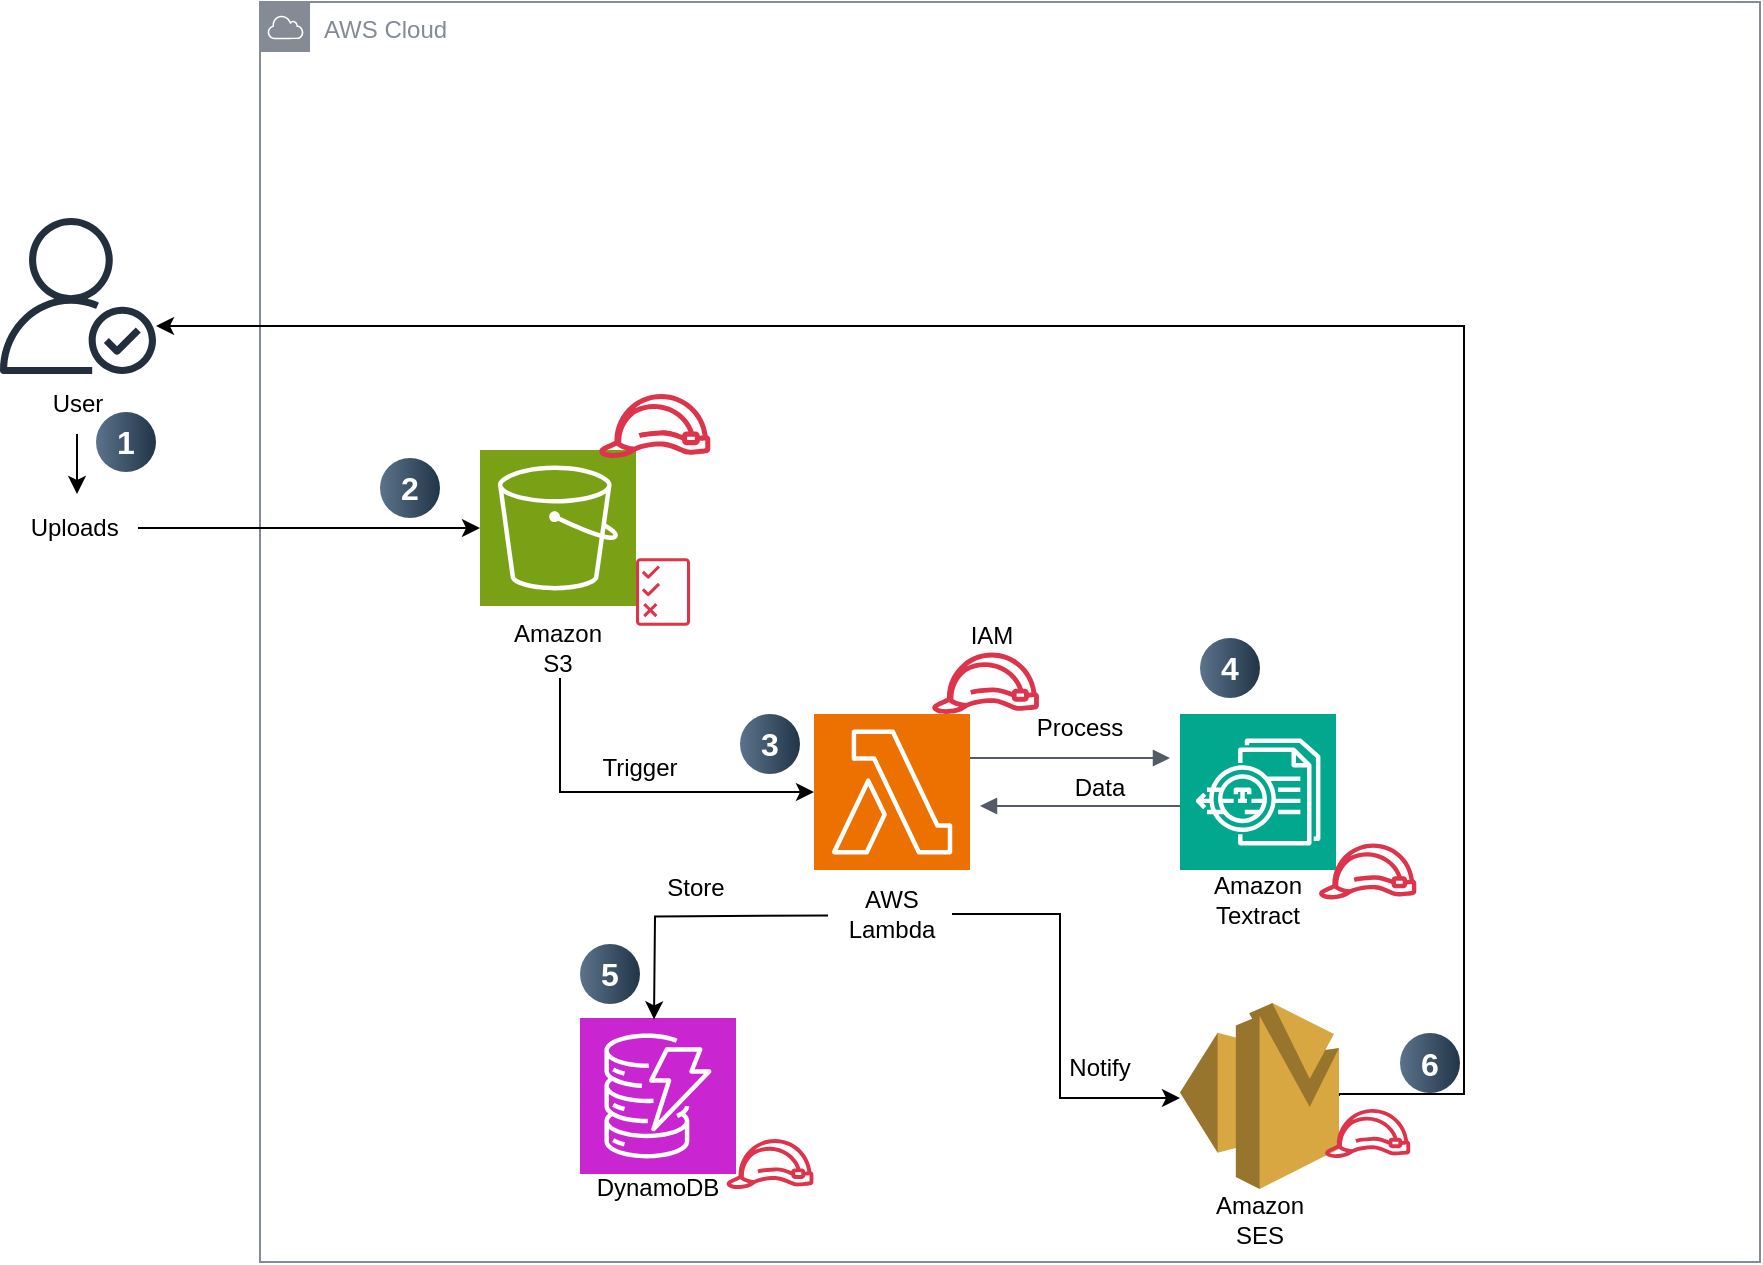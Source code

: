 <mxfile version="28.0.9">
  <diagram name="Page-1" id="x7I0w-ZZJ4LnccFRB52F">
    <mxGraphModel dx="2284" dy="611" grid="1" gridSize="10" guides="1" tooltips="1" connect="1" arrows="1" fold="1" page="1" pageScale="1" pageWidth="850" pageHeight="1100" math="0" shadow="0">
      <root>
        <mxCell id="0" />
        <mxCell id="1" parent="0" />
        <mxCell id="hhvihaq0zmXsQetp40y2-1" value="AWS Cloud" style="sketch=0;outlineConnect=0;gradientColor=none;html=1;whiteSpace=wrap;fontSize=12;fontStyle=0;shape=mxgraph.aws4.group;grIcon=mxgraph.aws4.group_aws_cloud;strokeColor=#858B94;fillColor=none;verticalAlign=top;align=left;spacingLeft=30;fontColor=#858B94;dashed=0;" parent="1" vertex="1">
          <mxGeometry x="70" y="32" width="750" height="630" as="geometry" />
        </mxCell>
        <mxCell id="hhvihaq0zmXsQetp40y2-4" value="" style="sketch=0;outlineConnect=0;fontColor=#232F3E;gradientColor=none;fillColor=#232F3D;strokeColor=none;dashed=0;verticalLabelPosition=bottom;verticalAlign=top;align=center;html=1;fontSize=12;fontStyle=0;aspect=fixed;pointerEvents=1;shape=mxgraph.aws4.authenticated_user;" parent="1" vertex="1">
          <mxGeometry x="-60" y="140" width="78" height="78" as="geometry" />
        </mxCell>
        <mxCell id="hhvihaq0zmXsQetp40y2-5" value="" style="sketch=0;points=[[0,0,0],[0.25,0,0],[0.5,0,0],[0.75,0,0],[1,0,0],[0,1,0],[0.25,1,0],[0.5,1,0],[0.75,1,0],[1,1,0],[0,0.25,0],[0,0.5,0],[0,0.75,0],[1,0.25,0],[1,0.5,0],[1,0.75,0]];outlineConnect=0;fontColor=#232F3E;fillColor=#7AA116;strokeColor=#ffffff;dashed=0;verticalLabelPosition=bottom;verticalAlign=top;align=center;html=1;fontSize=12;fontStyle=0;aspect=fixed;shape=mxgraph.aws4.resourceIcon;resIcon=mxgraph.aws4.s3;" parent="1" vertex="1">
          <mxGeometry x="180" y="256" width="78" height="78" as="geometry" />
        </mxCell>
        <mxCell id="hhvihaq0zmXsQetp40y2-6" value="" style="sketch=0;points=[[0,0,0],[0.25,0,0],[0.5,0,0],[0.75,0,0],[1,0,0],[0,1,0],[0.25,1,0],[0.5,1,0],[0.75,1,0],[1,1,0],[0,0.25,0],[0,0.5,0],[0,0.75,0],[1,0.25,0],[1,0.5,0],[1,0.75,0]];outlineConnect=0;fontColor=#232F3E;fillColor=#01A88D;strokeColor=#ffffff;dashed=0;verticalLabelPosition=bottom;verticalAlign=top;align=center;html=1;fontSize=12;fontStyle=0;aspect=fixed;shape=mxgraph.aws4.resourceIcon;resIcon=mxgraph.aws4.textract;" parent="1" vertex="1">
          <mxGeometry x="530" y="388" width="78" height="78" as="geometry" />
        </mxCell>
        <mxCell id="hhvihaq0zmXsQetp40y2-7" value="" style="sketch=0;points=[[0,0,0],[0.25,0,0],[0.5,0,0],[0.75,0,0],[1,0,0],[0,1,0],[0.25,1,0],[0.5,1,0],[0.75,1,0],[1,1,0],[0,0.25,0],[0,0.5,0],[0,0.75,0],[1,0.25,0],[1,0.5,0],[1,0.75,0]];outlineConnect=0;fontColor=#232F3E;fillColor=#C925D1;strokeColor=#ffffff;dashed=0;verticalLabelPosition=bottom;verticalAlign=top;align=center;html=1;fontSize=12;fontStyle=0;aspect=fixed;shape=mxgraph.aws4.resourceIcon;resIcon=mxgraph.aws4.dynamodb;" parent="1" vertex="1">
          <mxGeometry x="230" y="540" width="78" height="78" as="geometry" />
        </mxCell>
        <mxCell id="hhvihaq0zmXsQetp40y2-34" style="edgeStyle=orthogonalEdgeStyle;rounded=0;orthogonalLoop=1;jettySize=auto;html=1;exitX=1;exitY=0.5;exitDx=0;exitDy=0;exitPerimeter=0;" parent="1" source="hhvihaq0zmXsQetp40y2-8" target="hhvihaq0zmXsQetp40y2-4" edge="1">
          <mxGeometry relative="1" as="geometry">
            <mxPoint x="70" y="193.5" as="targetPoint" />
            <mxPoint x="661.5" y="577.5" as="sourcePoint" />
            <Array as="points">
              <mxPoint x="610" y="578" />
              <mxPoint x="672" y="578" />
              <mxPoint x="672" y="194" />
            </Array>
          </mxGeometry>
        </mxCell>
        <mxCell id="hhvihaq0zmXsQetp40y2-8" value="" style="outlineConnect=0;dashed=0;verticalLabelPosition=bottom;verticalAlign=top;align=center;html=1;shape=mxgraph.aws3.ses;fillColor=#D9A741;gradientColor=none;" parent="1" vertex="1">
          <mxGeometry x="530" y="532.5" width="79.5" height="93" as="geometry" />
        </mxCell>
        <mxCell id="hhvihaq0zmXsQetp40y2-9" value="" style="sketch=0;points=[[0,0,0],[0.25,0,0],[0.5,0,0],[0.75,0,0],[1,0,0],[0,1,0],[0.25,1,0],[0.5,1,0],[0.75,1,0],[1,1,0],[0,0.25,0],[0,0.5,0],[0,0.75,0],[1,0.25,0],[1,0.5,0],[1,0.75,0]];outlineConnect=0;fontColor=#232F3E;fillColor=#ED7100;strokeColor=#ffffff;dashed=0;verticalLabelPosition=bottom;verticalAlign=top;align=center;html=1;fontSize=12;fontStyle=0;aspect=fixed;shape=mxgraph.aws4.resourceIcon;resIcon=mxgraph.aws4.lambda;" parent="1" vertex="1">
          <mxGeometry x="347" y="388" width="78" height="78" as="geometry" />
        </mxCell>
        <mxCell id="hhvihaq0zmXsQetp40y2-17" style="edgeStyle=orthogonalEdgeStyle;rounded=0;orthogonalLoop=1;jettySize=auto;html=1;" parent="1" edge="1">
          <mxGeometry relative="1" as="geometry">
            <mxPoint x="-21.5" y="278" as="targetPoint" />
            <mxPoint x="-21.5" y="248" as="sourcePoint" />
            <Array as="points">
              <mxPoint x="-21" y="252" />
              <mxPoint x="-21" y="252" />
            </Array>
          </mxGeometry>
        </mxCell>
        <mxCell id="hhvihaq0zmXsQetp40y2-10" value="User" style="text;html=1;align=center;verticalAlign=middle;whiteSpace=wrap;rounded=0;" parent="1" vertex="1">
          <mxGeometry x="-51" y="218" width="60" height="30" as="geometry" />
        </mxCell>
        <mxCell id="hhvihaq0zmXsQetp40y2-20" style="edgeStyle=orthogonalEdgeStyle;rounded=0;orthogonalLoop=1;jettySize=auto;html=1;" parent="1" source="hhvihaq0zmXsQetp40y2-12" target="hhvihaq0zmXsQetp40y2-5" edge="1">
          <mxGeometry relative="1" as="geometry" />
        </mxCell>
        <mxCell id="hhvihaq0zmXsQetp40y2-12" value="Uploads&amp;nbsp;" style="text;html=1;align=center;verticalAlign=middle;whiteSpace=wrap;rounded=0;" parent="1" vertex="1">
          <mxGeometry x="-51" y="280" width="60" height="30" as="geometry" />
        </mxCell>
        <mxCell id="hhvihaq0zmXsQetp40y2-22" style="edgeStyle=orthogonalEdgeStyle;rounded=0;orthogonalLoop=1;jettySize=auto;html=1;" parent="1" source="hhvihaq0zmXsQetp40y2-32" target="hhvihaq0zmXsQetp40y2-9" edge="1">
          <mxGeometry relative="1" as="geometry">
            <Array as="points">
              <mxPoint x="220" y="427" />
            </Array>
          </mxGeometry>
        </mxCell>
        <mxCell id="hhvihaq0zmXsQetp40y2-27" value="" style="edgeStyle=orthogonalEdgeStyle;html=1;endArrow=block;elbow=vertical;startArrow=none;endFill=1;strokeColor=#545B64;rounded=0;" parent="1" edge="1">
          <mxGeometry width="100" relative="1" as="geometry">
            <mxPoint x="425" y="410" as="sourcePoint" />
            <mxPoint x="525" y="410" as="targetPoint" />
            <Array as="points">
              <mxPoint x="475" y="410" />
              <mxPoint x="475" y="410" />
            </Array>
          </mxGeometry>
        </mxCell>
        <mxCell id="hhvihaq0zmXsQetp40y2-28" value="" style="edgeStyle=orthogonalEdgeStyle;html=1;endArrow=none;elbow=vertical;startArrow=block;startFill=1;strokeColor=#545B64;rounded=0;" parent="1" edge="1">
          <mxGeometry width="100" relative="1" as="geometry">
            <mxPoint x="430" y="434" as="sourcePoint" />
            <mxPoint x="530" y="434" as="targetPoint" />
            <Array as="points">
              <mxPoint x="480" y="434" />
              <mxPoint x="480" y="434" />
            </Array>
          </mxGeometry>
        </mxCell>
        <mxCell id="hhvihaq0zmXsQetp40y2-29" value="Data" style="text;html=1;align=center;verticalAlign=middle;whiteSpace=wrap;rounded=0;" parent="1" vertex="1">
          <mxGeometry x="460" y="410" width="60" height="30" as="geometry" />
        </mxCell>
        <mxCell id="hhvihaq0zmXsQetp40y2-30" value="Process" style="text;html=1;align=center;verticalAlign=middle;whiteSpace=wrap;rounded=0;" parent="1" vertex="1">
          <mxGeometry x="450" y="380" width="60" height="30" as="geometry" />
        </mxCell>
        <mxCell id="hhvihaq0zmXsQetp40y2-31" value="Trigger" style="text;html=1;align=center;verticalAlign=middle;whiteSpace=wrap;rounded=0;" parent="1" vertex="1">
          <mxGeometry x="230" y="400" width="60" height="30" as="geometry" />
        </mxCell>
        <mxCell id="hhvihaq0zmXsQetp40y2-32" value="Amazon S3" style="text;html=1;align=center;verticalAlign=middle;whiteSpace=wrap;rounded=0;" parent="1" vertex="1">
          <mxGeometry x="189" y="340" width="60" height="30" as="geometry" />
        </mxCell>
        <mxCell id="hhvihaq0zmXsQetp40y2-48" style="edgeStyle=orthogonalEdgeStyle;rounded=0;orthogonalLoop=1;jettySize=auto;html=1;" parent="1" source="hhvihaq0zmXsQetp40y2-33" target="hhvihaq0zmXsQetp40y2-8" edge="1">
          <mxGeometry relative="1" as="geometry">
            <Array as="points">
              <mxPoint x="470" y="488" />
              <mxPoint x="470" y="580" />
            </Array>
          </mxGeometry>
        </mxCell>
        <mxCell id="hhvihaq0zmXsQetp40y2-33" value="AWS Lambda" style="text;html=1;align=center;verticalAlign=middle;whiteSpace=wrap;rounded=0;" parent="1" vertex="1">
          <mxGeometry x="356" y="473" width="60" height="30" as="geometry" />
        </mxCell>
        <mxCell id="hhvihaq0zmXsQetp40y2-36" value="1" style="ellipse;whiteSpace=wrap;html=1;aspect=fixed;rotation=0;gradientColor=#223548;strokeColor=none;gradientDirection=east;fillColor=#5b738b;rounded=0;pointerEvents=0;fontFamily=Helvetica;fontSize=16;fontColor=#FFFFFF;spacingTop=4;spacingBottom=4;spacingLeft=4;spacingRight=4;points=[];fontStyle=1" parent="1" vertex="1">
          <mxGeometry x="-12" y="237" width="30" height="30" as="geometry" />
        </mxCell>
        <mxCell id="hhvihaq0zmXsQetp40y2-37" value="2" style="ellipse;whiteSpace=wrap;html=1;aspect=fixed;rotation=0;gradientColor=#223548;strokeColor=none;gradientDirection=east;fillColor=#5b738b;rounded=0;pointerEvents=0;fontFamily=Helvetica;fontSize=16;fontColor=#FFFFFF;spacingTop=4;spacingBottom=4;spacingLeft=4;spacingRight=4;points=[];fontStyle=1" parent="1" vertex="1">
          <mxGeometry x="130" y="260" width="30" height="30" as="geometry" />
        </mxCell>
        <mxCell id="hhvihaq0zmXsQetp40y2-39" value="3" style="ellipse;whiteSpace=wrap;html=1;aspect=fixed;rotation=0;gradientColor=#223548;strokeColor=none;gradientDirection=east;fillColor=#5b738b;rounded=0;pointerEvents=0;fontFamily=Helvetica;fontSize=16;fontColor=#FFFFFF;spacingTop=4;spacingBottom=4;spacingLeft=4;spacingRight=4;points=[];fontStyle=1" parent="1" vertex="1">
          <mxGeometry x="310" y="388" width="30" height="30" as="geometry" />
        </mxCell>
        <mxCell id="hhvihaq0zmXsQetp40y2-40" value="4" style="ellipse;whiteSpace=wrap;html=1;aspect=fixed;rotation=0;gradientColor=#223548;strokeColor=none;gradientDirection=east;fillColor=#5b738b;rounded=0;pointerEvents=0;fontFamily=Helvetica;fontSize=16;fontColor=#FFFFFF;spacingTop=4;spacingBottom=4;spacingLeft=4;spacingRight=4;points=[];fontStyle=1" parent="1" vertex="1">
          <mxGeometry x="540" y="350" width="30" height="30" as="geometry" />
        </mxCell>
        <mxCell id="hhvihaq0zmXsQetp40y2-41" value="5" style="ellipse;whiteSpace=wrap;html=1;aspect=fixed;rotation=0;gradientColor=#223548;strokeColor=none;gradientDirection=east;fillColor=#5b738b;rounded=0;pointerEvents=0;fontFamily=Helvetica;fontSize=16;fontColor=#FFFFFF;spacingTop=4;spacingBottom=4;spacingLeft=4;spacingRight=4;points=[];fontStyle=1" parent="1" vertex="1">
          <mxGeometry x="230" y="503" width="30" height="30" as="geometry" />
        </mxCell>
        <mxCell id="hhvihaq0zmXsQetp40y2-42" value="6" style="ellipse;whiteSpace=wrap;html=1;aspect=fixed;rotation=0;gradientColor=#223548;strokeColor=none;gradientDirection=east;fillColor=#5b738b;rounded=0;pointerEvents=0;fontFamily=Helvetica;fontSize=16;fontColor=#FFFFFF;spacingTop=4;spacingBottom=4;spacingLeft=4;spacingRight=4;points=[];fontStyle=1" parent="1" vertex="1">
          <mxGeometry x="640" y="547.5" width="30" height="30" as="geometry" />
        </mxCell>
        <mxCell id="hhvihaq0zmXsQetp40y2-43" style="edgeStyle=orthogonalEdgeStyle;rounded=0;orthogonalLoop=1;jettySize=auto;html=1;entryX=0.5;entryY=0;entryDx=0;entryDy=0;entryPerimeter=0;" parent="1" edge="1">
          <mxGeometry relative="1" as="geometry">
            <mxPoint x="354" y="488.7" as="sourcePoint" />
            <mxPoint x="267" y="540.7" as="targetPoint" />
          </mxGeometry>
        </mxCell>
        <mxCell id="hhvihaq0zmXsQetp40y2-44" value="IAM" style="text;html=1;align=center;verticalAlign=middle;whiteSpace=wrap;rounded=0;" parent="1" vertex="1">
          <mxGeometry x="405.58" y="334" width="60" height="30" as="geometry" />
        </mxCell>
        <mxCell id="hhvihaq0zmXsQetp40y2-46" value="Amazon SES" style="text;html=1;align=center;verticalAlign=middle;whiteSpace=wrap;rounded=0;" parent="1" vertex="1">
          <mxGeometry x="540" y="625.5" width="60" height="30" as="geometry" />
        </mxCell>
        <mxCell id="hhvihaq0zmXsQetp40y2-47" value="DynamoDB" style="text;html=1;align=center;verticalAlign=middle;whiteSpace=wrap;rounded=0;" parent="1" vertex="1">
          <mxGeometry x="239" y="610" width="60" height="30" as="geometry" />
        </mxCell>
        <mxCell id="hhvihaq0zmXsQetp40y2-49" value="Notify" style="text;html=1;align=center;verticalAlign=middle;whiteSpace=wrap;rounded=0;" parent="1" vertex="1">
          <mxGeometry x="460" y="550" width="60" height="30" as="geometry" />
        </mxCell>
        <mxCell id="hhvihaq0zmXsQetp40y2-50" value="Store" style="text;html=1;align=center;verticalAlign=middle;whiteSpace=wrap;rounded=0;" parent="1" vertex="1">
          <mxGeometry x="258" y="460" width="60" height="30" as="geometry" />
        </mxCell>
        <mxCell id="hhvihaq0zmXsQetp40y2-51" value="Amazon Textract" style="text;html=1;align=center;verticalAlign=middle;whiteSpace=wrap;rounded=0;" parent="1" vertex="1">
          <mxGeometry x="539" y="466" width="60" height="30" as="geometry" />
        </mxCell>
        <mxCell id="hhvihaq0zmXsQetp40y2-52" value="" style="sketch=0;outlineConnect=0;fontColor=#232F3E;gradientColor=none;fillColor=#DD344C;strokeColor=none;dashed=0;verticalLabelPosition=bottom;verticalAlign=top;align=center;html=1;fontSize=12;fontStyle=0;aspect=fixed;pointerEvents=1;shape=mxgraph.aws4.permissions;" parent="1" vertex="1">
          <mxGeometry x="258" y="310" width="27.03" height="34" as="geometry" />
        </mxCell>
        <mxCell id="hhvihaq0zmXsQetp40y2-58" value="" style="sketch=0;outlineConnect=0;fontColor=#232F3E;gradientColor=none;fillColor=#DD344C;strokeColor=none;dashed=0;verticalLabelPosition=bottom;verticalAlign=top;align=center;html=1;fontSize=12;fontStyle=0;aspect=fixed;pointerEvents=1;shape=mxgraph.aws4.role;" parent="1" vertex="1">
          <mxGeometry x="405.58" y="357.3" width="54.42" height="30.7" as="geometry" />
        </mxCell>
        <mxCell id="hhvihaq0zmXsQetp40y2-62" value="" style="sketch=0;outlineConnect=0;fontColor=#232F3E;gradientColor=none;fillColor=#DD344C;strokeColor=none;dashed=0;verticalLabelPosition=bottom;verticalAlign=top;align=center;html=1;fontSize=12;fontStyle=0;aspect=fixed;pointerEvents=1;shape=mxgraph.aws4.role;" parent="1" vertex="1">
          <mxGeometry x="302.84" y="600.5" width="44.32" height="25" as="geometry" />
        </mxCell>
        <mxCell id="hhvihaq0zmXsQetp40y2-63" value="" style="sketch=0;outlineConnect=0;fontColor=#232F3E;gradientColor=none;fillColor=#DD344C;strokeColor=none;dashed=0;verticalLabelPosition=bottom;verticalAlign=top;align=center;html=1;fontSize=12;fontStyle=0;aspect=fixed;pointerEvents=1;shape=mxgraph.aws4.role;" parent="1" vertex="1">
          <mxGeometry x="602.11" y="585.5" width="43.43" height="24.5" as="geometry" />
        </mxCell>
        <mxCell id="hhvihaq0zmXsQetp40y2-64" value="" style="sketch=0;outlineConnect=0;fontColor=#232F3E;gradientColor=none;fillColor=#DD344C;strokeColor=none;dashed=0;verticalLabelPosition=bottom;verticalAlign=top;align=center;html=1;fontSize=12;fontStyle=0;aspect=fixed;pointerEvents=1;shape=mxgraph.aws4.role;" parent="1" vertex="1">
          <mxGeometry x="239" y="228" width="56.73" height="32" as="geometry" />
        </mxCell>
        <mxCell id="hhvihaq0zmXsQetp40y2-65" value="" style="sketch=0;outlineConnect=0;fontColor=#232F3E;gradientColor=none;fillColor=#DD344C;strokeColor=none;dashed=0;verticalLabelPosition=bottom;verticalAlign=top;align=center;html=1;fontSize=12;fontStyle=0;aspect=fixed;pointerEvents=1;shape=mxgraph.aws4.role;" parent="1" vertex="1">
          <mxGeometry x="599" y="452.7" width="49.64" height="28" as="geometry" />
        </mxCell>
      </root>
    </mxGraphModel>
  </diagram>
</mxfile>
